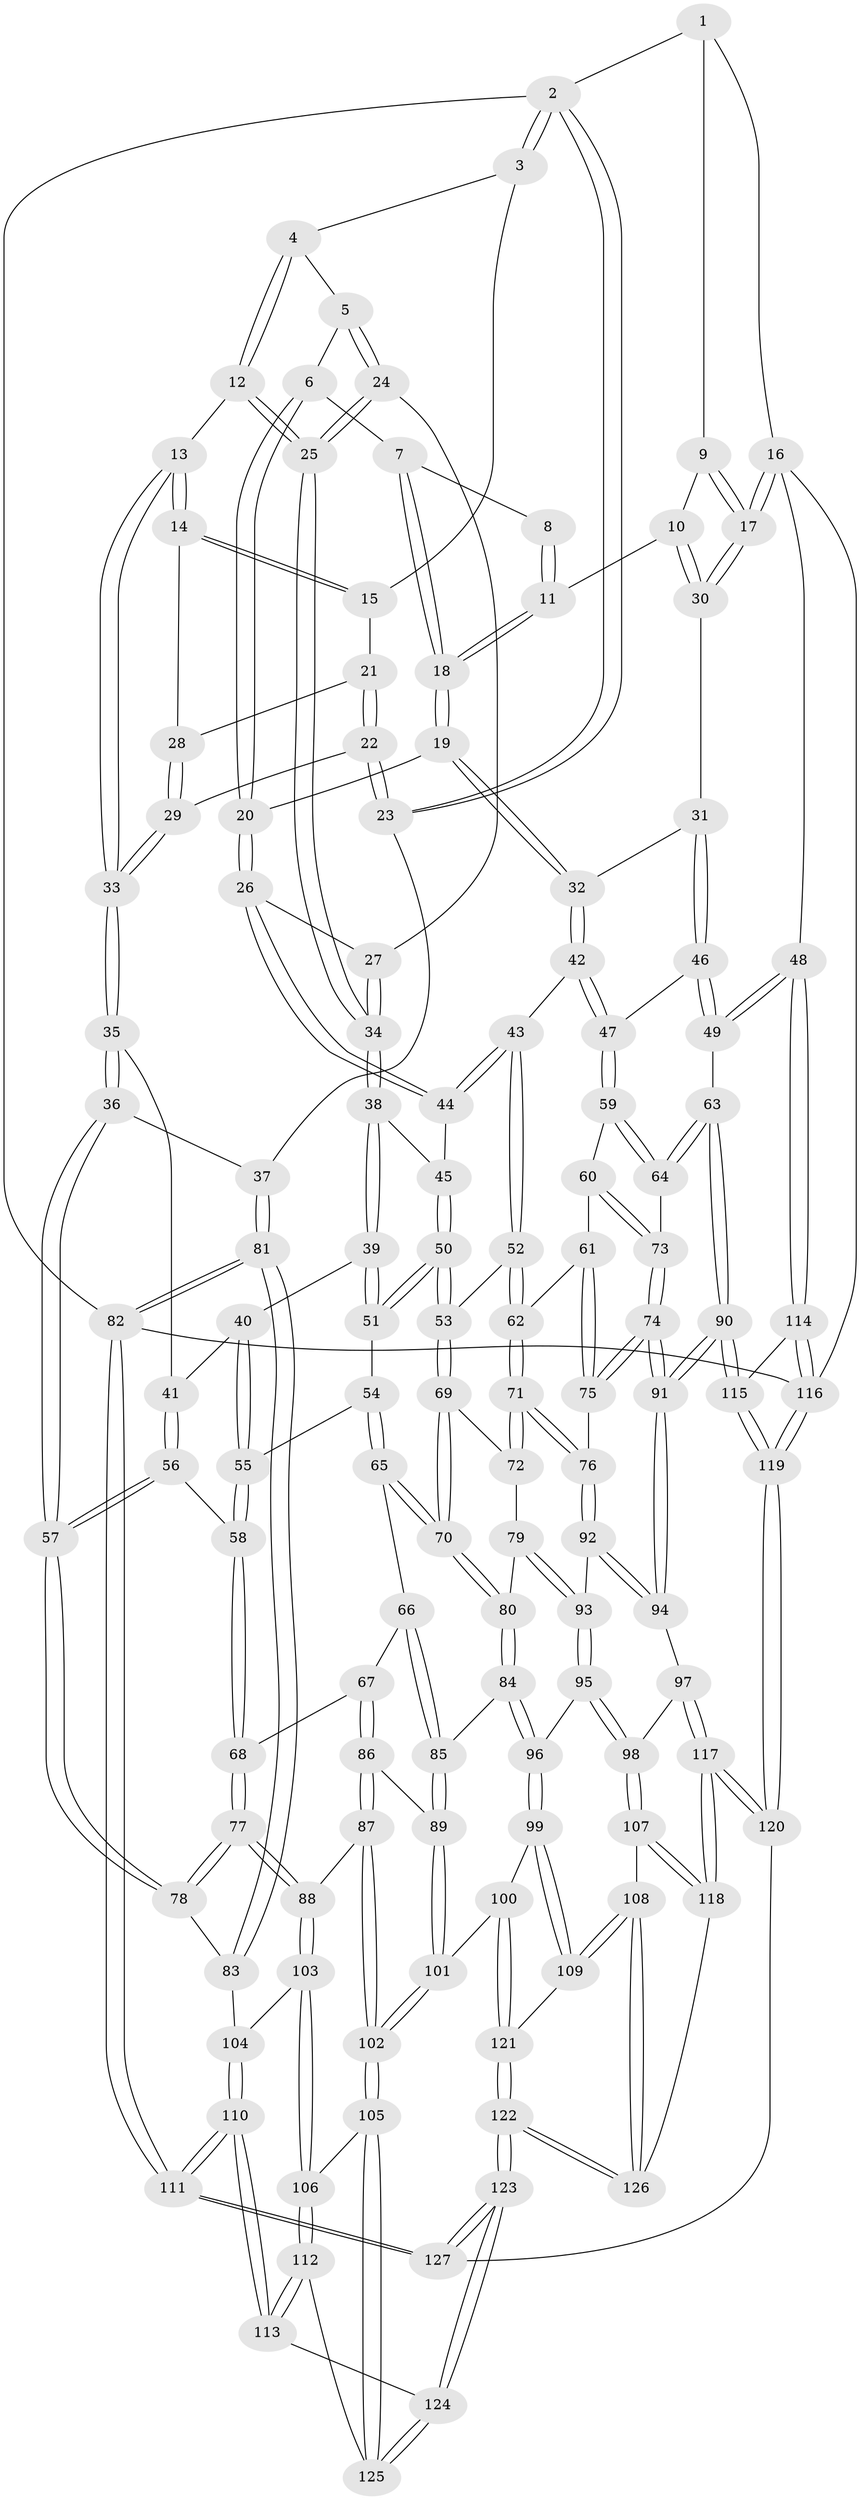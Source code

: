 // coarse degree distribution, {3: 0.22, 4: 0.34, 2: 0.06, 6: 0.08, 7: 0.06, 5: 0.22, 9: 0.02}
// Generated by graph-tools (version 1.1) at 2025/06/03/04/25 22:06:15]
// undirected, 127 vertices, 314 edges
graph export_dot {
graph [start="1"]
  node [color=gray90,style=filled];
  1 [pos="+0.9463629831140131+0"];
  2 [pos="+0+0"];
  3 [pos="+0.006266122620927506+0"];
  4 [pos="+0.35828284074559547+0"];
  5 [pos="+0.5764903231073849+0"];
  6 [pos="+0.6023488131936104+0"];
  7 [pos="+0.6579466966308494+0"];
  8 [pos="+0.6941801306294264+0"];
  9 [pos="+0.9112913845973035+0"];
  10 [pos="+0.8047427600454742+0.115388295263569"];
  11 [pos="+0.7898208171089635+0.10840174115220665"];
  12 [pos="+0.3065506306338645+0.13207741079252955"];
  13 [pos="+0.2615695246356781+0.1340415087807848"];
  14 [pos="+0.19555671052592385+0.07814532435238662"];
  15 [pos="+0.09172573999008216+0"];
  16 [pos="+1+0.2973230451189094"];
  17 [pos="+0.9083047441440625+0.1960834258941954"];
  18 [pos="+0.7055619153969552+0.1359019931228953"];
  19 [pos="+0.6788746636456768+0.18312899709821318"];
  20 [pos="+0.6418100729762819+0.1869865681743228"];
  21 [pos="+0.06192206800694218+0.09291942948259473"];
  22 [pos="+0.029039994611997588+0.13355310085700403"];
  23 [pos="+0+0.23012676549556169"];
  24 [pos="+0.528176344604238+0"];
  25 [pos="+0.31105709028460343+0.13444304282461836"];
  26 [pos="+0.6117897715398789+0.19746052257866434"];
  27 [pos="+0.5213755241277503+0.12698670946963683"];
  28 [pos="+0.11109140547960186+0.13075989979919864"];
  29 [pos="+0.09622660296339021+0.17901482992295575"];
  30 [pos="+0.894880052427843+0.1983417483423463"];
  31 [pos="+0.8903837843730984+0.20142135503447348"];
  32 [pos="+0.7489157162329397+0.2399038866050427"];
  33 [pos="+0.1317369009202345+0.2912944579920787"];
  34 [pos="+0.3866296454500546+0.2086601769876294"];
  35 [pos="+0.11704196219233085+0.3321623051365419"];
  36 [pos="+0+0.37203366569488944"];
  37 [pos="+0+0.356171239055456"];
  38 [pos="+0.3923954341191614+0.24525018369306248"];
  39 [pos="+0.34688979358824923+0.32867514023660255"];
  40 [pos="+0.21538700501471636+0.36623533899957295"];
  41 [pos="+0.1379507690142679+0.34556594629432374"];
  42 [pos="+0.7210340481355443+0.397929106178143"];
  43 [pos="+0.6551723936879337+0.3893486142954043"];
  44 [pos="+0.5845086018996095+0.2747688439042257"];
  45 [pos="+0.49552108055216326+0.2959153528126727"];
  46 [pos="+0.8046929815799975+0.42824341792181597"];
  47 [pos="+0.7516717411405881+0.4227637782372266"];
  48 [pos="+1+0.5631011829431052"];
  49 [pos="+1+0.5642047057111529"];
  50 [pos="+0.4994899791797471+0.4615436396085021"];
  51 [pos="+0.40372951543044194+0.43186978082019184"];
  52 [pos="+0.5356889313283508+0.4675546937957515"];
  53 [pos="+0.5048861373784235+0.4664474077358137"];
  54 [pos="+0.3358640863010348+0.49288125062159854"];
  55 [pos="+0.2742123941396385+0.47938953266090295"];
  56 [pos="+0.17179667516839361+0.5597489489454693"];
  57 [pos="+0.1018355507693685+0.5954344892653125"];
  58 [pos="+0.21457814120676644+0.5658283113243906"];
  59 [pos="+0.731411908131262+0.4774539783571999"];
  60 [pos="+0.7053228871297588+0.5396836982884966"];
  61 [pos="+0.702361234464502+0.5413403106298189"];
  62 [pos="+0.5993444206350176+0.5534214734648554"];
  63 [pos="+0.9944701561477324+0.620198852707018"];
  64 [pos="+0.8167648897220633+0.6208997879431236"];
  65 [pos="+0.35281447453342996+0.5651228978907602"];
  66 [pos="+0.27712511829605885+0.61505063664331"];
  67 [pos="+0.2661762469987131+0.6135613953702362"];
  68 [pos="+0.24987861845658516+0.6039137392017495"];
  69 [pos="+0.44833930895944224+0.5936339017640553"];
  70 [pos="+0.43829777440020024+0.6023537185298056"];
  71 [pos="+0.5917644542080714+0.630850195986688"];
  72 [pos="+0.5594408511855672+0.6276964080374052"];
  73 [pos="+0.7689159716917866+0.6235395785997552"];
  74 [pos="+0.7169568899845101+0.676465415512813"];
  75 [pos="+0.6638453980021448+0.6416960507161042"];
  76 [pos="+0.5978592738545742+0.6406757956286049"];
  77 [pos="+0.14442411244199052+0.7167729478512644"];
  78 [pos="+0.07900776076311468+0.6669909244971821"];
  79 [pos="+0.506847183500769+0.6766878162515936"];
  80 [pos="+0.433729842094661+0.6330019103889205"];
  81 [pos="+0+0.6997127996396285"];
  82 [pos="+0+1"];
  83 [pos="+0.023847973909523514+0.6887786427586244"];
  84 [pos="+0.4213291187092336+0.6600427504722642"];
  85 [pos="+0.32923724402859866+0.6833128601257007"];
  86 [pos="+0.2441060670212323+0.680601789286136"];
  87 [pos="+0.20399466646798206+0.7416258738527564"];
  88 [pos="+0.15830666553332565+0.7341680866447128"];
  89 [pos="+0.3162422010821826+0.7228823733049684"];
  90 [pos="+0.7884724456927138+0.8413356668387807"];
  91 [pos="+0.719409891717865+0.7908885463619677"];
  92 [pos="+0.59495219350131+0.6574219950000393"];
  93 [pos="+0.5196301737880736+0.6957482459474121"];
  94 [pos="+0.6098281661740519+0.7840054810837713"];
  95 [pos="+0.5113139789468845+0.7518982874868624"];
  96 [pos="+0.4416853125739372+0.7530697987464043"];
  97 [pos="+0.6041104674452268+0.7870024774398572"];
  98 [pos="+0.5876080764878077+0.7901961882573465"];
  99 [pos="+0.4255193345120124+0.7752610224443781"];
  100 [pos="+0.3214145090179854+0.7974046178068446"];
  101 [pos="+0.3035522535592921+0.7922132437621721"];
  102 [pos="+0.2903197993347231+0.7963594919205249"];
  103 [pos="+0.13997053001259335+0.7897505828182427"];
  104 [pos="+0.05734126932487894+0.8202729594580904"];
  105 [pos="+0.26896708109656153+0.8331226916441274"];
  106 [pos="+0.15099649339424462+0.8323093841614951"];
  107 [pos="+0.5213329092292808+0.8668621250632148"];
  108 [pos="+0.4699703748074635+0.872935719466908"];
  109 [pos="+0.45293813227324314+0.845357268013064"];
  110 [pos="+0+1"];
  111 [pos="+0+1"];
  112 [pos="+0.1417553622485713+0.8864902438035426"];
  113 [pos="+0.10790955776692399+0.9304739262650413"];
  114 [pos="+1+0.8302699050987343"];
  115 [pos="+0.7992573338631871+0.9136614708871448"];
  116 [pos="+1+1"];
  117 [pos="+0.6213380458747789+1"];
  118 [pos="+0.5748210283919253+0.9595705809145076"];
  119 [pos="+0.741575811812729+1"];
  120 [pos="+0.7266559101408141+1"];
  121 [pos="+0.35921560421408266+0.8644051369335557"];
  122 [pos="+0.3928774345880548+0.9778297931288538"];
  123 [pos="+0.3553012397820251+1"];
  124 [pos="+0.2683350820073552+0.9411003448883799"];
  125 [pos="+0.257255089149138+0.8738926572709701"];
  126 [pos="+0.44117726651510386+0.9203278108548468"];
  127 [pos="+0.3606423282867283+1"];
  1 -- 2;
  1 -- 9;
  1 -- 16;
  2 -- 3;
  2 -- 3;
  2 -- 23;
  2 -- 23;
  2 -- 82;
  3 -- 4;
  3 -- 15;
  4 -- 5;
  4 -- 12;
  4 -- 12;
  5 -- 6;
  5 -- 24;
  5 -- 24;
  6 -- 7;
  6 -- 20;
  6 -- 20;
  7 -- 8;
  7 -- 18;
  7 -- 18;
  8 -- 11;
  8 -- 11;
  9 -- 10;
  9 -- 17;
  9 -- 17;
  10 -- 11;
  10 -- 30;
  10 -- 30;
  11 -- 18;
  11 -- 18;
  12 -- 13;
  12 -- 25;
  12 -- 25;
  13 -- 14;
  13 -- 14;
  13 -- 33;
  13 -- 33;
  14 -- 15;
  14 -- 15;
  14 -- 28;
  15 -- 21;
  16 -- 17;
  16 -- 17;
  16 -- 48;
  16 -- 116;
  17 -- 30;
  17 -- 30;
  18 -- 19;
  18 -- 19;
  19 -- 20;
  19 -- 32;
  19 -- 32;
  20 -- 26;
  20 -- 26;
  21 -- 22;
  21 -- 22;
  21 -- 28;
  22 -- 23;
  22 -- 23;
  22 -- 29;
  23 -- 37;
  24 -- 25;
  24 -- 25;
  24 -- 27;
  25 -- 34;
  25 -- 34;
  26 -- 27;
  26 -- 44;
  26 -- 44;
  27 -- 34;
  27 -- 34;
  28 -- 29;
  28 -- 29;
  29 -- 33;
  29 -- 33;
  30 -- 31;
  31 -- 32;
  31 -- 46;
  31 -- 46;
  32 -- 42;
  32 -- 42;
  33 -- 35;
  33 -- 35;
  34 -- 38;
  34 -- 38;
  35 -- 36;
  35 -- 36;
  35 -- 41;
  36 -- 37;
  36 -- 57;
  36 -- 57;
  37 -- 81;
  37 -- 81;
  38 -- 39;
  38 -- 39;
  38 -- 45;
  39 -- 40;
  39 -- 51;
  39 -- 51;
  40 -- 41;
  40 -- 55;
  40 -- 55;
  41 -- 56;
  41 -- 56;
  42 -- 43;
  42 -- 47;
  42 -- 47;
  43 -- 44;
  43 -- 44;
  43 -- 52;
  43 -- 52;
  44 -- 45;
  45 -- 50;
  45 -- 50;
  46 -- 47;
  46 -- 49;
  46 -- 49;
  47 -- 59;
  47 -- 59;
  48 -- 49;
  48 -- 49;
  48 -- 114;
  48 -- 114;
  49 -- 63;
  50 -- 51;
  50 -- 51;
  50 -- 53;
  50 -- 53;
  51 -- 54;
  52 -- 53;
  52 -- 62;
  52 -- 62;
  53 -- 69;
  53 -- 69;
  54 -- 55;
  54 -- 65;
  54 -- 65;
  55 -- 58;
  55 -- 58;
  56 -- 57;
  56 -- 57;
  56 -- 58;
  57 -- 78;
  57 -- 78;
  58 -- 68;
  58 -- 68;
  59 -- 60;
  59 -- 64;
  59 -- 64;
  60 -- 61;
  60 -- 73;
  60 -- 73;
  61 -- 62;
  61 -- 75;
  61 -- 75;
  62 -- 71;
  62 -- 71;
  63 -- 64;
  63 -- 64;
  63 -- 90;
  63 -- 90;
  64 -- 73;
  65 -- 66;
  65 -- 70;
  65 -- 70;
  66 -- 67;
  66 -- 85;
  66 -- 85;
  67 -- 68;
  67 -- 86;
  67 -- 86;
  68 -- 77;
  68 -- 77;
  69 -- 70;
  69 -- 70;
  69 -- 72;
  70 -- 80;
  70 -- 80;
  71 -- 72;
  71 -- 72;
  71 -- 76;
  71 -- 76;
  72 -- 79;
  73 -- 74;
  73 -- 74;
  74 -- 75;
  74 -- 75;
  74 -- 91;
  74 -- 91;
  75 -- 76;
  76 -- 92;
  76 -- 92;
  77 -- 78;
  77 -- 78;
  77 -- 88;
  77 -- 88;
  78 -- 83;
  79 -- 80;
  79 -- 93;
  79 -- 93;
  80 -- 84;
  80 -- 84;
  81 -- 82;
  81 -- 82;
  81 -- 83;
  81 -- 83;
  82 -- 111;
  82 -- 111;
  82 -- 116;
  83 -- 104;
  84 -- 85;
  84 -- 96;
  84 -- 96;
  85 -- 89;
  85 -- 89;
  86 -- 87;
  86 -- 87;
  86 -- 89;
  87 -- 88;
  87 -- 102;
  87 -- 102;
  88 -- 103;
  88 -- 103;
  89 -- 101;
  89 -- 101;
  90 -- 91;
  90 -- 91;
  90 -- 115;
  90 -- 115;
  91 -- 94;
  91 -- 94;
  92 -- 93;
  92 -- 94;
  92 -- 94;
  93 -- 95;
  93 -- 95;
  94 -- 97;
  95 -- 96;
  95 -- 98;
  95 -- 98;
  96 -- 99;
  96 -- 99;
  97 -- 98;
  97 -- 117;
  97 -- 117;
  98 -- 107;
  98 -- 107;
  99 -- 100;
  99 -- 109;
  99 -- 109;
  100 -- 101;
  100 -- 121;
  100 -- 121;
  101 -- 102;
  101 -- 102;
  102 -- 105;
  102 -- 105;
  103 -- 104;
  103 -- 106;
  103 -- 106;
  104 -- 110;
  104 -- 110;
  105 -- 106;
  105 -- 125;
  105 -- 125;
  106 -- 112;
  106 -- 112;
  107 -- 108;
  107 -- 118;
  107 -- 118;
  108 -- 109;
  108 -- 109;
  108 -- 126;
  108 -- 126;
  109 -- 121;
  110 -- 111;
  110 -- 111;
  110 -- 113;
  110 -- 113;
  111 -- 127;
  111 -- 127;
  112 -- 113;
  112 -- 113;
  112 -- 125;
  113 -- 124;
  114 -- 115;
  114 -- 116;
  114 -- 116;
  115 -- 119;
  115 -- 119;
  116 -- 119;
  116 -- 119;
  117 -- 118;
  117 -- 118;
  117 -- 120;
  117 -- 120;
  118 -- 126;
  119 -- 120;
  119 -- 120;
  120 -- 127;
  121 -- 122;
  121 -- 122;
  122 -- 123;
  122 -- 123;
  122 -- 126;
  122 -- 126;
  123 -- 124;
  123 -- 124;
  123 -- 127;
  123 -- 127;
  124 -- 125;
  124 -- 125;
}
